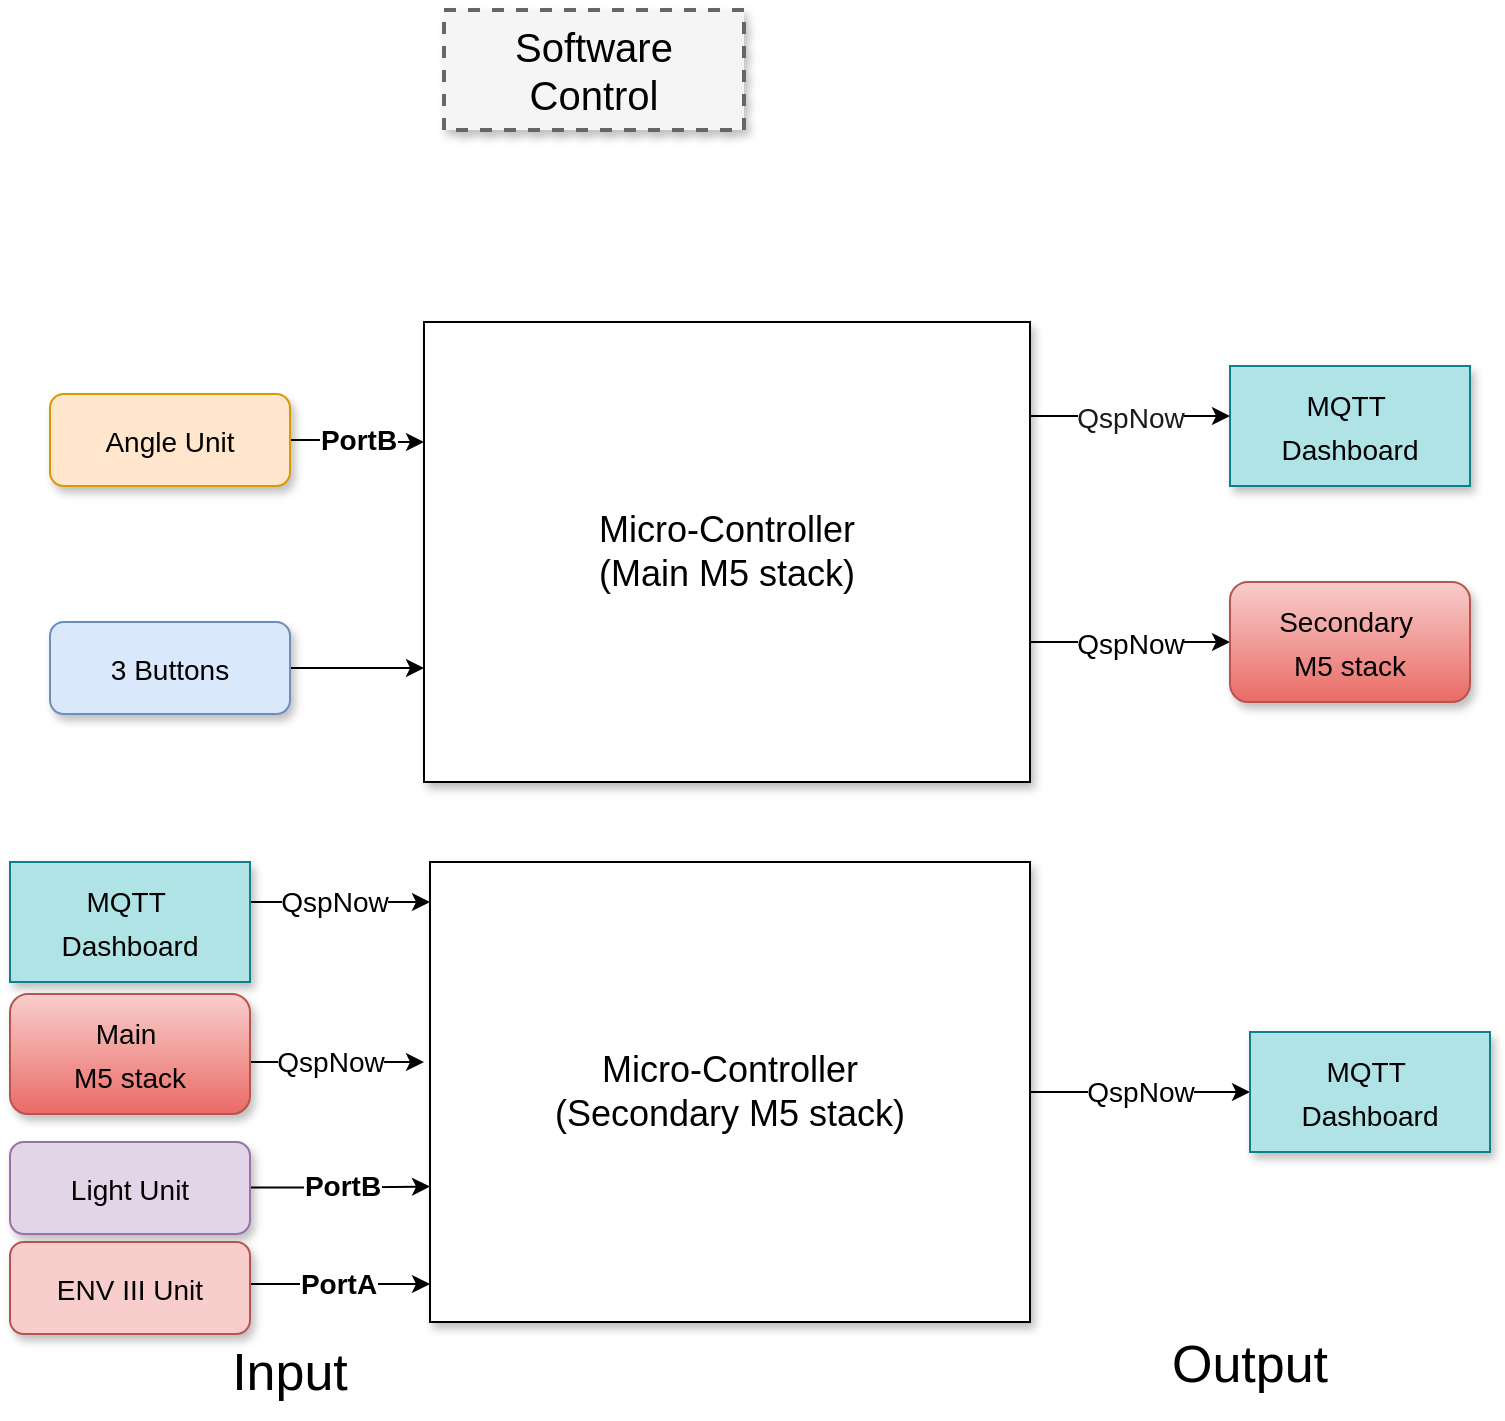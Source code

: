 <mxfile version="26.0.11">
  <diagram name="Page-1" id="90a13364-a465-7bf4-72fc-28e22215d7a0">
    <mxGraphModel dx="925" dy="535" grid="1" gridSize="10" guides="1" tooltips="1" connect="1" arrows="1" fold="1" page="1" pageScale="1.5" pageWidth="1169" pageHeight="826" background="none" math="0" shadow="0">
      <root>
        <mxCell id="0" style=";html=1;" />
        <mxCell id="1" style=";html=1;" parent="0" />
        <mxCell id="3a17f1ce550125da-1" value="Software Control" style="whiteSpace=wrap;html=1;shadow=1;fontSize=20;fillColor=#f5f5f5;strokeColor=#666666;strokeWidth=2;dashed=1;" parent="1" vertex="1">
          <mxGeometry x="797" y="344" width="150" height="60" as="geometry" />
        </mxCell>
        <mxCell id="3a17f1ce550125da-14" value="&lt;font style=&quot;font-size: 14px;&quot;&gt;QspNow&lt;/font&gt;" style="edgeStyle=elbowEdgeStyle;rounded=0;html=1;startArrow=none;startFill=0;jettySize=auto;orthogonalLoop=1;fontSize=18;elbow=vertical;strokeColor=#000000;labelBackgroundColor=light-dark(#FFFFFF,#1A1A1A);fontColor=#1A1A1A;" parent="1" edge="1">
          <mxGeometry relative="1" as="geometry">
            <mxPoint x="1090" y="547" as="sourcePoint" />
            <mxPoint x="1190" y="547" as="targetPoint" />
            <Array as="points">
              <mxPoint x="1150" y="547" />
            </Array>
            <mxPoint as="offset" />
          </mxGeometry>
        </mxCell>
        <mxCell id="3a17f1ce550125da-15" value="&lt;font style=&quot;font-size: 14px;&quot;&gt;QspNow&lt;/font&gt;" style="edgeStyle=elbowEdgeStyle;rounded=0;html=1;startArrow=none;startFill=0;jettySize=auto;orthogonalLoop=1;fontSize=18;elbow=vertical;entryX=0;entryY=0.5;entryDx=0;entryDy=0;" parent="1" source="3a17f1ce550125da-2" target="rVol46p53n9q2bvDGO4r-7" edge="1">
          <mxGeometry relative="1" as="geometry">
            <mxPoint x="1190" y="630" as="targetPoint" />
            <Array as="points">
              <mxPoint x="1100" y="660" />
            </Array>
            <mxPoint as="offset" />
          </mxGeometry>
        </mxCell>
        <mxCell id="3a17f1ce550125da-2" value="Micro-Controller&lt;div&gt;(Main M5 stack)&lt;/div&gt;" style="whiteSpace=wrap;html=1;shadow=1;fontSize=18;" parent="1" vertex="1">
          <mxGeometry x="787" y="500" width="303" height="230" as="geometry" />
        </mxCell>
        <mxCell id="3a17f1ce550125da-5" value="&lt;font style=&quot;font-size: 14px;&quot;&gt;MQTT&amp;nbsp;&lt;/font&gt;&lt;div&gt;&lt;font style=&quot;font-size: 14px;&quot;&gt;Dashboard&lt;/font&gt;&lt;/div&gt;" style="whiteSpace=wrap;html=1;shadow=1;fontSize=18;fillColor=#b0e3e6;strokeColor=#0e8088;" parent="1" vertex="1">
          <mxGeometry x="1190" y="522" width="120" height="60" as="geometry" />
        </mxCell>
        <mxCell id="3a17f1ce550125da-18" style="edgeStyle=elbowEdgeStyle;rounded=0;html=1;startArrow=none;startFill=0;jettySize=auto;orthogonalLoop=1;fontSize=18;elbow=vertical;" parent="1" target="3a17f1ce550125da-10" edge="1">
          <mxGeometry relative="1" as="geometry">
            <mxPoint x="717" y="834" as="sourcePoint" />
          </mxGeometry>
        </mxCell>
        <mxCell id="rVol46p53n9q2bvDGO4r-17" value="&lt;b&gt;&lt;font style=&quot;font-size: 14px;&quot;&gt;PortB&lt;/font&gt;&lt;/b&gt;" style="edgeStyle=orthogonalEdgeStyle;rounded=0;orthogonalLoop=1;jettySize=auto;html=1;" edge="1" parent="1" source="rVol46p53n9q2bvDGO4r-1" target="3a17f1ce550125da-2">
          <mxGeometry relative="1" as="geometry">
            <Array as="points">
              <mxPoint x="754" y="559" />
              <mxPoint x="754" y="560" />
            </Array>
          </mxGeometry>
        </mxCell>
        <mxCell id="rVol46p53n9q2bvDGO4r-1" value="&lt;font style=&quot;font-size: 14px;&quot;&gt;Angle Unit&lt;/font&gt;" style="rounded=1;whiteSpace=wrap;html=1;fontSize=18;shadow=1;fillColor=#ffe6cc;strokeColor=#d79b00;" vertex="1" parent="1">
          <mxGeometry x="600" y="536" width="120" height="46" as="geometry" />
        </mxCell>
        <mxCell id="rVol46p53n9q2bvDGO4r-18" value="" style="edgeStyle=orthogonalEdgeStyle;rounded=0;orthogonalLoop=1;jettySize=auto;html=1;" edge="1" parent="1" source="rVol46p53n9q2bvDGO4r-5" target="3a17f1ce550125da-2">
          <mxGeometry relative="1" as="geometry">
            <Array as="points">
              <mxPoint x="770" y="673" />
              <mxPoint x="770" y="673" />
            </Array>
          </mxGeometry>
        </mxCell>
        <mxCell id="rVol46p53n9q2bvDGO4r-5" value="&lt;font style=&quot;font-size: 14px;&quot;&gt;3 Buttons&lt;/font&gt;" style="rounded=1;whiteSpace=wrap;html=1;fontSize=18;shadow=1;fillColor=#dae8fc;strokeColor=#6c8ebf;" vertex="1" parent="1">
          <mxGeometry x="600" y="650" width="120" height="46" as="geometry" />
        </mxCell>
        <mxCell id="rVol46p53n9q2bvDGO4r-7" value="&lt;font style=&quot;font-size: 14px;&quot;&gt;Secondary&amp;nbsp;&lt;/font&gt;&lt;div&gt;&lt;font style=&quot;font-size: 14px;&quot;&gt;M5 stack&lt;/font&gt;&lt;/div&gt;" style="rounded=1;whiteSpace=wrap;html=1;fontSize=18;shadow=1;fillColor=#f8cecc;strokeColor=#b85450;gradientColor=#ea6b66;" vertex="1" parent="1">
          <mxGeometry x="1190" y="630" width="120" height="60" as="geometry" />
        </mxCell>
        <mxCell id="rVol46p53n9q2bvDGO4r-33" value="&lt;font style=&quot;font-size: 14px;&quot;&gt;QspNow&lt;/font&gt;" style="edgeStyle=orthogonalEdgeStyle;rounded=0;orthogonalLoop=1;jettySize=auto;html=1;" edge="1" parent="1" source="rVol46p53n9q2bvDGO4r-9" target="rVol46p53n9q2bvDGO4r-32">
          <mxGeometry relative="1" as="geometry" />
        </mxCell>
        <mxCell id="rVol46p53n9q2bvDGO4r-9" value="Micro-Controller&lt;div&gt;(Secondary M5 stack)&lt;/div&gt;" style="whiteSpace=wrap;html=1;shadow=1;fontSize=18;" vertex="1" parent="1">
          <mxGeometry x="790" y="770" width="300" height="230" as="geometry" />
        </mxCell>
        <mxCell id="rVol46p53n9q2bvDGO4r-11" value="&lt;font style=&quot;font-size: 14px;&quot;&gt;QspNow&lt;/font&gt;" style="edgeStyle=orthogonalEdgeStyle;rounded=0;orthogonalLoop=1;jettySize=auto;html=1;" edge="1" parent="1" source="rVol46p53n9q2bvDGO4r-10" target="rVol46p53n9q2bvDGO4r-9">
          <mxGeometry x="-0.081" relative="1" as="geometry">
            <Array as="points">
              <mxPoint x="740" y="790" />
              <mxPoint x="740" y="790" />
            </Array>
            <mxPoint as="offset" />
          </mxGeometry>
        </mxCell>
        <mxCell id="rVol46p53n9q2bvDGO4r-10" value="&lt;font style=&quot;font-size: 14px;&quot;&gt;MQTT&amp;nbsp;&lt;/font&gt;&lt;div&gt;&lt;font style=&quot;font-size: 14px;&quot;&gt;Dashboard&lt;/font&gt;&lt;/div&gt;" style="whiteSpace=wrap;html=1;shadow=1;fontSize=18;fillColor=#b0e3e6;strokeColor=#0e8088;" vertex="1" parent="1">
          <mxGeometry x="580" y="770" width="120" height="60" as="geometry" />
        </mxCell>
        <mxCell id="rVol46p53n9q2bvDGO4r-14" value="&lt;font style=&quot;font-size: 14px;&quot;&gt;QspNow&lt;/font&gt;" style="edgeStyle=orthogonalEdgeStyle;rounded=0;orthogonalLoop=1;jettySize=auto;html=1;" edge="1" parent="1">
          <mxGeometry x="0.031" relative="1" as="geometry">
            <mxPoint x="710" y="870" as="sourcePoint" />
            <mxPoint x="787" y="870" as="targetPoint" />
            <Array as="points">
              <mxPoint x="700" y="870" />
              <mxPoint x="787" y="870" />
            </Array>
            <mxPoint as="offset" />
          </mxGeometry>
        </mxCell>
        <mxCell id="rVol46p53n9q2bvDGO4r-13" value="&lt;font style=&quot;font-size: 14px;&quot;&gt;Main&amp;nbsp;&lt;/font&gt;&lt;div&gt;&lt;font style=&quot;font-size: 14px;&quot;&gt;M5 stack&lt;/font&gt;&lt;/div&gt;" style="rounded=1;whiteSpace=wrap;html=1;fontSize=18;shadow=1;fillColor=#f8cecc;strokeColor=#b85450;gradientColor=#ea6b66;" vertex="1" parent="1">
          <mxGeometry x="580" y="836" width="120" height="60" as="geometry" />
        </mxCell>
        <mxCell id="rVol46p53n9q2bvDGO4r-23" value="&lt;font style=&quot;font-size: 14px;&quot;&gt;&lt;b&gt;PortB&lt;/b&gt;&lt;/font&gt;" style="edgeStyle=orthogonalEdgeStyle;rounded=0;orthogonalLoop=1;jettySize=auto;html=1;entryX=0;entryY=0.75;entryDx=0;entryDy=0;" edge="1" parent="1">
          <mxGeometry x="0.022" y="1" relative="1" as="geometry">
            <mxPoint x="700" y="932.75" as="sourcePoint" />
            <mxPoint x="790" y="932.25" as="targetPoint" />
            <Array as="points">
              <mxPoint x="700" y="933.75" />
              <mxPoint x="746" y="933.75" />
              <mxPoint x="746" y="932.75" />
            </Array>
            <mxPoint as="offset" />
          </mxGeometry>
        </mxCell>
        <mxCell id="rVol46p53n9q2bvDGO4r-24" value="&lt;font style=&quot;font-size: 14px;&quot;&gt;Light Unit&lt;/font&gt;" style="rounded=1;whiteSpace=wrap;html=1;fontSize=18;shadow=1;fillColor=#e1d5e7;strokeColor=#9673a6;" vertex="1" parent="1">
          <mxGeometry x="580" y="910" width="120" height="46" as="geometry" />
        </mxCell>
        <mxCell id="rVol46p53n9q2bvDGO4r-29" value="&lt;font style=&quot;font-size: 14px;&quot;&gt;&lt;b&gt;PortA&lt;/b&gt;&lt;/font&gt;" style="edgeStyle=orthogonalEdgeStyle;rounded=0;orthogonalLoop=1;jettySize=auto;html=1;exitX=1;exitY=0.5;exitDx=0;exitDy=0;" edge="1" parent="1" source="rVol46p53n9q2bvDGO4r-26">
          <mxGeometry relative="1" as="geometry">
            <mxPoint x="680" y="1040" as="sourcePoint" />
            <mxPoint x="790" y="981" as="targetPoint" />
            <Array as="points">
              <mxPoint x="700" y="981" />
            </Array>
          </mxGeometry>
        </mxCell>
        <mxCell id="rVol46p53n9q2bvDGO4r-26" value="&lt;font style=&quot;font-size: 14px;&quot;&gt;ENV III Unit&lt;/font&gt;" style="rounded=1;whiteSpace=wrap;html=1;fontSize=18;shadow=1;fillColor=#f8cecc;strokeColor=#b85450;" vertex="1" parent="1">
          <mxGeometry x="580" y="960" width="120" height="46" as="geometry" />
        </mxCell>
        <mxCell id="rVol46p53n9q2bvDGO4r-32" value="&lt;font style=&quot;font-size: 14px;&quot;&gt;MQTT&amp;nbsp;&lt;/font&gt;&lt;div&gt;&lt;font style=&quot;font-size: 14px;&quot;&gt;Dashboard&lt;/font&gt;&lt;/div&gt;" style="whiteSpace=wrap;html=1;shadow=1;fontSize=18;fillColor=#b0e3e6;strokeColor=#0e8088;" vertex="1" parent="1">
          <mxGeometry x="1200" y="855" width="120" height="60" as="geometry" />
        </mxCell>
        <mxCell id="rVol46p53n9q2bvDGO4r-34" value="&lt;font style=&quot;font-size: 26px;&quot;&gt;Input&lt;/font&gt;" style="text;html=1;align=center;verticalAlign=middle;whiteSpace=wrap;rounded=0;" vertex="1" parent="1">
          <mxGeometry x="690" y="1010" width="60" height="30" as="geometry" />
        </mxCell>
        <mxCell id="rVol46p53n9q2bvDGO4r-35" value="&lt;font style=&quot;font-size: 26px;&quot;&gt;Output&lt;/font&gt;" style="text;html=1;align=center;verticalAlign=middle;whiteSpace=wrap;rounded=0;" vertex="1" parent="1">
          <mxGeometry x="1170" y="1006" width="60" height="30" as="geometry" />
        </mxCell>
        <mxCell id="rVol46p53n9q2bvDGO4r-36" style="edgeStyle=orthogonalEdgeStyle;rounded=0;orthogonalLoop=1;jettySize=auto;html=1;exitX=0.5;exitY=1;exitDx=0;exitDy=0;" edge="1" parent="1" source="rVol46p53n9q2bvDGO4r-34" target="rVol46p53n9q2bvDGO4r-34">
          <mxGeometry relative="1" as="geometry" />
        </mxCell>
      </root>
    </mxGraphModel>
  </diagram>
</mxfile>
